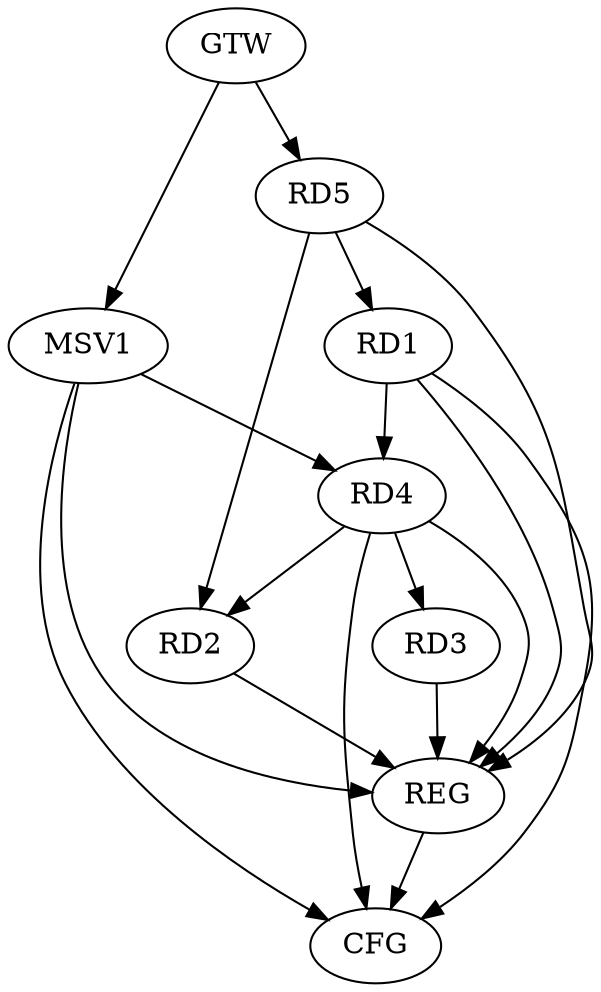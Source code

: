 strict digraph G {
  RD1 [ label="RD1" ];
  RD2 [ label="RD2" ];
  RD3 [ label="RD3" ];
  RD4 [ label="RD4" ];
  RD5 [ label="RD5" ];
  GTW [ label="GTW" ];
  REG [ label="REG" ];
  CFG [ label="CFG" ];
  MSV1 [ label="MSV1" ];
  RD1 -> RD4;
  RD5 -> RD1;
  RD4 -> RD2;
  RD5 -> RD2;
  RD4 -> RD3;
  GTW -> RD5;
  RD1 -> REG;
  RD2 -> REG;
  RD3 -> REG;
  RD4 -> REG;
  RD5 -> REG;
  RD1 -> CFG;
  RD4 -> CFG;
  REG -> CFG;
  MSV1 -> RD4;
  GTW -> MSV1;
  MSV1 -> REG;
  MSV1 -> CFG;
}
